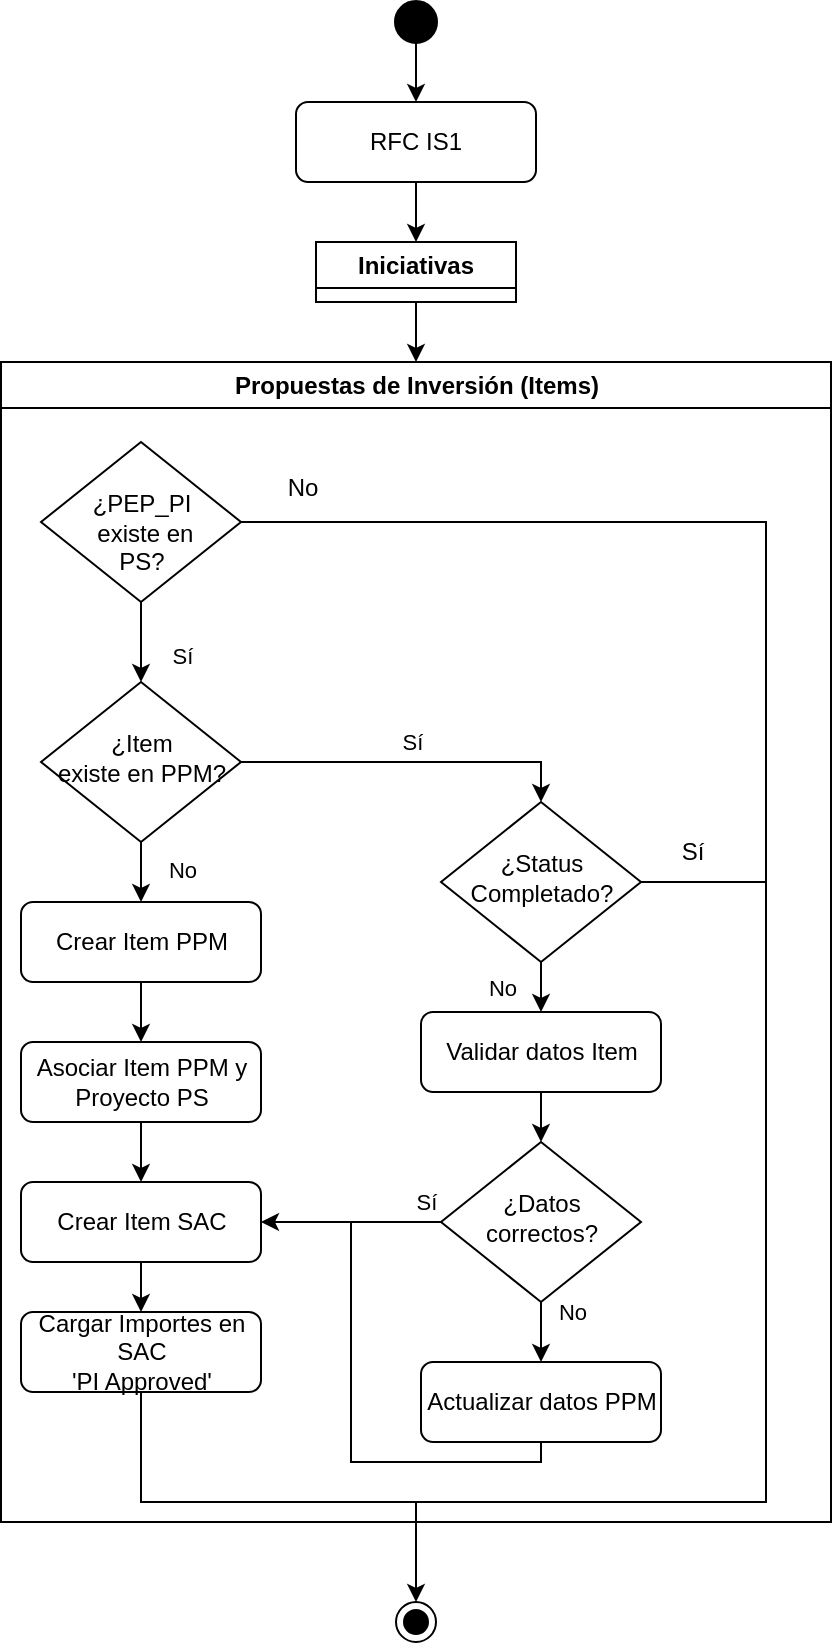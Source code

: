 <mxfile version="22.1.8" type="github">
  <diagram id="C5RBs43oDa-KdzZeNtuy" name="Page-1">
    <mxGraphModel dx="1582" dy="854" grid="1" gridSize="10" guides="1" tooltips="1" connect="1" arrows="1" fold="1" page="0" pageScale="1" pageWidth="827" pageHeight="1169" math="0" shadow="0">
      <root>
        <mxCell id="WIyWlLk6GJQsqaUBKTNV-0" />
        <mxCell id="WIyWlLk6GJQsqaUBKTNV-1" parent="WIyWlLk6GJQsqaUBKTNV-0" />
        <mxCell id="JY8X9G6Nhq-8xD8usxKT-55" value="Propuestas de Inversión (Items)" style="swimlane;whiteSpace=wrap;html=1;startSize=23;" parent="WIyWlLk6GJQsqaUBKTNV-1" vertex="1">
          <mxGeometry x="157.5" y="240" width="415" height="580" as="geometry">
            <mxRectangle x="80" y="200" width="100" height="30" as="alternateBounds" />
          </mxGeometry>
        </mxCell>
        <mxCell id="JY8X9G6Nhq-8xD8usxKT-56" value="¿Item &lt;br&gt;existe en PPM?" style="rhombus;whiteSpace=wrap;html=1;shadow=0;fontFamily=Helvetica;fontSize=12;align=center;strokeWidth=1;spacing=6;spacingTop=-4;" parent="JY8X9G6Nhq-8xD8usxKT-55" vertex="1">
          <mxGeometry x="20" y="160" width="100" height="80" as="geometry" />
        </mxCell>
        <mxCell id="JY8X9G6Nhq-8xD8usxKT-57" value="Crear Item PPM" style="rounded=1;whiteSpace=wrap;html=1;fontSize=12;glass=0;strokeWidth=1;shadow=0;" parent="JY8X9G6Nhq-8xD8usxKT-55" vertex="1">
          <mxGeometry x="10" y="270" width="120" height="40" as="geometry" />
        </mxCell>
        <mxCell id="JY8X9G6Nhq-8xD8usxKT-58" value="No" style="rounded=0;html=1;jettySize=auto;orthogonalLoop=1;fontSize=11;endArrow=classic;endFill=1;endSize=6;strokeWidth=1;shadow=0;labelBackgroundColor=none;edgeStyle=orthogonalEdgeStyle;" parent="JY8X9G6Nhq-8xD8usxKT-55" source="JY8X9G6Nhq-8xD8usxKT-56" target="JY8X9G6Nhq-8xD8usxKT-57" edge="1">
          <mxGeometry x="0.333" y="20" relative="1" as="geometry">
            <mxPoint as="offset" />
          </mxGeometry>
        </mxCell>
        <mxCell id="JY8X9G6Nhq-8xD8usxKT-60" value="Sí" style="edgeStyle=orthogonalEdgeStyle;rounded=0;html=1;jettySize=auto;orthogonalLoop=1;fontSize=11;endArrow=classic;endFill=1;strokeWidth=1;shadow=0;labelBackgroundColor=none;entryX=0.5;entryY=0;entryDx=0;entryDy=0;" parent="JY8X9G6Nhq-8xD8usxKT-55" source="JY8X9G6Nhq-8xD8usxKT-56" target="JY8X9G6Nhq-8xD8usxKT-64" edge="1">
          <mxGeometry y="10" relative="1" as="geometry">
            <mxPoint as="offset" />
            <Array as="points">
              <mxPoint x="270" y="200" />
            </Array>
            <mxPoint x="270" y="230" as="targetPoint" />
          </mxGeometry>
        </mxCell>
        <mxCell id="mInPILEUASvVTdVGTtq3-22" style="edgeStyle=orthogonalEdgeStyle;rounded=0;orthogonalLoop=1;jettySize=auto;html=1;exitX=0.5;exitY=1;exitDx=0;exitDy=0;entryX=0.5;entryY=1;entryDx=0;entryDy=0;endArrow=none;endFill=0;" edge="1" parent="JY8X9G6Nhq-8xD8usxKT-55" source="JY8X9G6Nhq-8xD8usxKT-63" target="JY8X9G6Nhq-8xD8usxKT-55">
          <mxGeometry relative="1" as="geometry">
            <Array as="points">
              <mxPoint x="70" y="570" />
              <mxPoint x="208" y="570" />
            </Array>
          </mxGeometry>
        </mxCell>
        <mxCell id="JY8X9G6Nhq-8xD8usxKT-63" value="Cargar Importes en SAC&lt;br&gt;&#39;PI Approved&#39;" style="rounded=1;whiteSpace=wrap;html=1;fontSize=12;glass=0;strokeWidth=1;shadow=0;" parent="JY8X9G6Nhq-8xD8usxKT-55" vertex="1">
          <mxGeometry x="10" y="475" width="120" height="40" as="geometry" />
        </mxCell>
        <mxCell id="mInPILEUASvVTdVGTtq3-11" style="rounded=0;orthogonalLoop=1;jettySize=auto;html=1;exitX=1;exitY=0.5;exitDx=0;exitDy=0;strokeColor=default;endArrow=none;endFill=0;" edge="1" parent="JY8X9G6Nhq-8xD8usxKT-55" source="JY8X9G6Nhq-8xD8usxKT-64">
          <mxGeometry relative="1" as="geometry">
            <mxPoint x="382.5" y="260" as="targetPoint" />
          </mxGeometry>
        </mxCell>
        <mxCell id="JY8X9G6Nhq-8xD8usxKT-64" value="¿Status Completado?" style="rhombus;whiteSpace=wrap;html=1;shadow=0;fontFamily=Helvetica;fontSize=12;align=center;strokeWidth=1;spacing=6;spacingTop=-4;" parent="JY8X9G6Nhq-8xD8usxKT-55" vertex="1">
          <mxGeometry x="220" y="220" width="100" height="80" as="geometry" />
        </mxCell>
        <mxCell id="JY8X9G6Nhq-8xD8usxKT-68" value="¿Datos correctos?" style="rhombus;shadow=0;fontFamily=Helvetica;fontSize=12;align=center;strokeWidth=1;spacing=6;spacingTop=-4;html=1;labelPosition=center;verticalLabelPosition=middle;verticalAlign=middle;whiteSpace=wrap;" parent="JY8X9G6Nhq-8xD8usxKT-55" vertex="1">
          <mxGeometry x="220" y="390" width="100" height="80" as="geometry" />
        </mxCell>
        <mxCell id="JY8X9G6Nhq-8xD8usxKT-69" value="No" style="edgeStyle=orthogonalEdgeStyle;rounded=0;html=1;jettySize=auto;orthogonalLoop=1;fontSize=11;endArrow=classic;endFill=1;strokeWidth=1;shadow=0;labelBackgroundColor=none;exitX=0.5;exitY=1;exitDx=0;exitDy=0;entryX=0.5;entryY=0;entryDx=0;entryDy=0;" parent="JY8X9G6Nhq-8xD8usxKT-55" source="JY8X9G6Nhq-8xD8usxKT-64" target="JY8X9G6Nhq-8xD8usxKT-75" edge="1">
          <mxGeometry y="-20" relative="1" as="geometry">
            <mxPoint as="offset" />
            <mxPoint x="180" y="440" as="sourcePoint" />
            <mxPoint x="270" y="340" as="targetPoint" />
            <Array as="points">
              <mxPoint x="270" y="320" />
            </Array>
          </mxGeometry>
        </mxCell>
        <mxCell id="JY8X9G6Nhq-8xD8usxKT-70" style="edgeStyle=orthogonalEdgeStyle;rounded=0;orthogonalLoop=1;jettySize=auto;html=1;exitX=0.5;exitY=1;exitDx=0;exitDy=0;entryX=0.5;entryY=0;entryDx=0;entryDy=0;" parent="JY8X9G6Nhq-8xD8usxKT-55" source="JY8X9G6Nhq-8xD8usxKT-71" target="JY8X9G6Nhq-8xD8usxKT-63" edge="1">
          <mxGeometry relative="1" as="geometry">
            <mxPoint x="70" y="510" as="targetPoint" />
          </mxGeometry>
        </mxCell>
        <mxCell id="JY8X9G6Nhq-8xD8usxKT-71" value="Crear Item SAC" style="rounded=1;whiteSpace=wrap;html=1;fontSize=12;glass=0;strokeWidth=1;shadow=0;" parent="JY8X9G6Nhq-8xD8usxKT-55" vertex="1">
          <mxGeometry x="10" y="410" width="120" height="40" as="geometry" />
        </mxCell>
        <mxCell id="JY8X9G6Nhq-8xD8usxKT-72" value="Sí" style="edgeStyle=orthogonalEdgeStyle;rounded=0;html=1;jettySize=auto;orthogonalLoop=1;fontSize=11;endArrow=classic;endFill=1;strokeWidth=1;shadow=0;labelBackgroundColor=none;exitX=0;exitY=0.5;exitDx=0;exitDy=0;entryX=1;entryY=0.5;entryDx=0;entryDy=0;" parent="JY8X9G6Nhq-8xD8usxKT-55" source="JY8X9G6Nhq-8xD8usxKT-68" target="JY8X9G6Nhq-8xD8usxKT-71" edge="1">
          <mxGeometry x="-0.818" y="-10" relative="1" as="geometry">
            <mxPoint as="offset" />
            <mxPoint x="180" y="465" as="sourcePoint" />
            <mxPoint x="180" y="505" as="targetPoint" />
            <Array as="points" />
          </mxGeometry>
        </mxCell>
        <mxCell id="JY8X9G6Nhq-8xD8usxKT-73" style="edgeStyle=orthogonalEdgeStyle;rounded=0;orthogonalLoop=1;jettySize=auto;html=1;exitX=0.5;exitY=1;exitDx=0;exitDy=0;entryX=0.5;entryY=0;entryDx=0;entryDy=0;" parent="JY8X9G6Nhq-8xD8usxKT-55" source="JY8X9G6Nhq-8xD8usxKT-57" target="mInPILEUASvVTdVGTtq3-13" edge="1">
          <mxGeometry relative="1" as="geometry" />
        </mxCell>
        <mxCell id="mInPILEUASvVTdVGTtq3-19" style="edgeStyle=orthogonalEdgeStyle;rounded=0;orthogonalLoop=1;jettySize=auto;html=1;exitX=0.5;exitY=1;exitDx=0;exitDy=0;entryX=0.5;entryY=0;entryDx=0;entryDy=0;" edge="1" parent="JY8X9G6Nhq-8xD8usxKT-55" source="JY8X9G6Nhq-8xD8usxKT-75" target="JY8X9G6Nhq-8xD8usxKT-68">
          <mxGeometry relative="1" as="geometry" />
        </mxCell>
        <mxCell id="JY8X9G6Nhq-8xD8usxKT-75" value="Validar datos Item" style="rounded=1;whiteSpace=wrap;html=1;fontSize=12;glass=0;strokeWidth=1;shadow=0;" parent="JY8X9G6Nhq-8xD8usxKT-55" vertex="1">
          <mxGeometry x="210" y="325" width="120" height="40" as="geometry" />
        </mxCell>
        <mxCell id="mInPILEUASvVTdVGTtq3-0" value="&lt;br&gt;¿PEP_PI&lt;br&gt;&amp;nbsp;existe en&lt;br&gt;PS?" style="rhombus;whiteSpace=wrap;html=1;shadow=0;fontFamily=Helvetica;fontSize=12;align=center;strokeWidth=1;spacing=6;spacingTop=-4;" vertex="1" parent="JY8X9G6Nhq-8xD8usxKT-55">
          <mxGeometry x="20" y="40" width="100" height="80" as="geometry" />
        </mxCell>
        <mxCell id="mInPILEUASvVTdVGTtq3-1" value="Sí" style="rounded=0;html=1;jettySize=auto;orthogonalLoop=1;fontSize=11;endArrow=classic;endFill=1;endSize=6;strokeWidth=1;shadow=0;labelBackgroundColor=none;edgeStyle=orthogonalEdgeStyle;entryX=0.5;entryY=0;entryDx=0;entryDy=0;" edge="1" parent="JY8X9G6Nhq-8xD8usxKT-55" source="mInPILEUASvVTdVGTtq3-0" target="JY8X9G6Nhq-8xD8usxKT-56">
          <mxGeometry x="0.333" y="20" relative="1" as="geometry">
            <mxPoint as="offset" />
            <mxPoint x="70" y="160" as="targetPoint" />
          </mxGeometry>
        </mxCell>
        <mxCell id="mInPILEUASvVTdVGTtq3-9" value="No" style="text;html=1;align=center;verticalAlign=middle;resizable=0;points=[];autosize=1;strokeColor=none;fillColor=none;" vertex="1" parent="JY8X9G6Nhq-8xD8usxKT-55">
          <mxGeometry x="130" y="48" width="40" height="30" as="geometry" />
        </mxCell>
        <mxCell id="mInPILEUASvVTdVGTtq3-14" style="edgeStyle=orthogonalEdgeStyle;rounded=0;orthogonalLoop=1;jettySize=auto;html=1;exitX=0.5;exitY=1;exitDx=0;exitDy=0;entryX=0.5;entryY=0;entryDx=0;entryDy=0;" edge="1" parent="JY8X9G6Nhq-8xD8usxKT-55" source="mInPILEUASvVTdVGTtq3-13" target="JY8X9G6Nhq-8xD8usxKT-71">
          <mxGeometry relative="1" as="geometry" />
        </mxCell>
        <mxCell id="mInPILEUASvVTdVGTtq3-13" value="Asociar Item PPM y Proyecto PS" style="rounded=1;whiteSpace=wrap;html=1;fontSize=12;glass=0;strokeWidth=1;shadow=0;" vertex="1" parent="JY8X9G6Nhq-8xD8usxKT-55">
          <mxGeometry x="10" y="340" width="120" height="40" as="geometry" />
        </mxCell>
        <mxCell id="mInPILEUASvVTdVGTtq3-16" style="edgeStyle=orthogonalEdgeStyle;rounded=0;orthogonalLoop=1;jettySize=auto;html=1;exitX=0.5;exitY=1;exitDx=0;exitDy=0;endArrow=none;endFill=0;" edge="1" parent="JY8X9G6Nhq-8xD8usxKT-55" source="mInPILEUASvVTdVGTtq3-18">
          <mxGeometry relative="1" as="geometry">
            <mxPoint x="510" y="450" as="sourcePoint" />
            <mxPoint x="175" y="430" as="targetPoint" />
            <Array as="points">
              <mxPoint x="270" y="550" />
              <mxPoint x="175" y="550" />
            </Array>
          </mxGeometry>
        </mxCell>
        <mxCell id="mInPILEUASvVTdVGTtq3-17" value="No" style="rounded=0;html=1;jettySize=auto;orthogonalLoop=1;fontSize=11;endArrow=classic;endFill=1;endSize=6;strokeWidth=1;shadow=0;labelBackgroundColor=none;edgeStyle=orthogonalEdgeStyle;entryX=0.5;entryY=0;entryDx=0;entryDy=0;exitX=0.5;exitY=1;exitDx=0;exitDy=0;" edge="1" parent="JY8X9G6Nhq-8xD8usxKT-55" target="mInPILEUASvVTdVGTtq3-18" source="JY8X9G6Nhq-8xD8usxKT-68">
          <mxGeometry x="-0.715" y="15" relative="1" as="geometry">
            <mxPoint as="offset" />
            <mxPoint x="270" y="500" as="sourcePoint" />
            <mxPoint x="430" y="430" as="targetPoint" />
            <Array as="points">
              <mxPoint x="270" y="500" />
              <mxPoint x="270" y="500" />
            </Array>
          </mxGeometry>
        </mxCell>
        <mxCell id="mInPILEUASvVTdVGTtq3-18" value="Actualizar datos PPM" style="rounded=1;whiteSpace=wrap;html=1;fontSize=12;glass=0;strokeWidth=1;shadow=0;" vertex="1" parent="JY8X9G6Nhq-8xD8usxKT-55">
          <mxGeometry x="210" y="500" width="120" height="40" as="geometry" />
        </mxCell>
        <mxCell id="mInPILEUASvVTdVGTtq3-12" value="Sí" style="text;html=1;align=center;verticalAlign=middle;resizable=0;points=[];autosize=1;strokeColor=none;fillColor=none;" vertex="1" parent="JY8X9G6Nhq-8xD8usxKT-55">
          <mxGeometry x="330" y="230" width="30" height="30" as="geometry" />
        </mxCell>
        <mxCell id="JY8X9G6Nhq-8xD8usxKT-8" style="edgeStyle=orthogonalEdgeStyle;rounded=0;orthogonalLoop=1;jettySize=auto;html=1;exitX=0.5;exitY=1;exitDx=0;exitDy=0;entryX=0.5;entryY=0;entryDx=0;entryDy=0;" parent="WIyWlLk6GJQsqaUBKTNV-1" source="WIyWlLk6GJQsqaUBKTNV-3" target="JY8X9G6Nhq-8xD8usxKT-33" edge="1">
          <mxGeometry relative="1" as="geometry">
            <mxPoint x="200" y="200" as="targetPoint" />
          </mxGeometry>
        </mxCell>
        <mxCell id="WIyWlLk6GJQsqaUBKTNV-3" value="RFC IS1" style="rounded=1;whiteSpace=wrap;html=1;fontSize=12;glass=0;strokeWidth=1;shadow=0;" parent="WIyWlLk6GJQsqaUBKTNV-1" vertex="1">
          <mxGeometry x="305" y="110" width="120" height="40" as="geometry" />
        </mxCell>
        <mxCell id="JY8X9G6Nhq-8xD8usxKT-6" style="edgeStyle=orthogonalEdgeStyle;rounded=0;orthogonalLoop=1;jettySize=auto;html=1;exitX=0.5;exitY=1;exitDx=0;exitDy=0;exitPerimeter=0;entryX=0.5;entryY=0;entryDx=0;entryDy=0;" parent="WIyWlLk6GJQsqaUBKTNV-1" source="JY8X9G6Nhq-8xD8usxKT-5" target="WIyWlLk6GJQsqaUBKTNV-3" edge="1">
          <mxGeometry relative="1" as="geometry" />
        </mxCell>
        <mxCell id="JY8X9G6Nhq-8xD8usxKT-5" value="" style="strokeWidth=2;html=1;shape=mxgraph.flowchart.start_2;whiteSpace=wrap;fillColor=#000000;" parent="WIyWlLk6GJQsqaUBKTNV-1" vertex="1">
          <mxGeometry x="355" y="60" width="20" height="20" as="geometry" />
        </mxCell>
        <mxCell id="JY8X9G6Nhq-8xD8usxKT-76" style="edgeStyle=orthogonalEdgeStyle;rounded=0;orthogonalLoop=1;jettySize=auto;html=1;exitX=0.5;exitY=1;exitDx=0;exitDy=0;entryX=0.5;entryY=0;entryDx=0;entryDy=0;" parent="WIyWlLk6GJQsqaUBKTNV-1" source="JY8X9G6Nhq-8xD8usxKT-33" target="JY8X9G6Nhq-8xD8usxKT-55" edge="1">
          <mxGeometry relative="1" as="geometry" />
        </mxCell>
        <mxCell id="JY8X9G6Nhq-8xD8usxKT-33" value="Iniciativas" style="swimlane;whiteSpace=wrap;html=1;" parent="WIyWlLk6GJQsqaUBKTNV-1" vertex="1" collapsed="1">
          <mxGeometry x="315" y="180" width="100" height="30" as="geometry">
            <mxRectangle x="315" y="180" width="490" height="520" as="alternateBounds" />
          </mxGeometry>
        </mxCell>
        <mxCell id="JY8X9G6Nhq-8xD8usxKT-36" value="¿Iniciativa&amp;nbsp; existe en PPM?" style="rhombus;whiteSpace=wrap;html=1;shadow=0;fontFamily=Helvetica;fontSize=12;align=center;strokeWidth=1;spacing=6;spacingTop=-4;" parent="JY8X9G6Nhq-8xD8usxKT-33" vertex="1">
          <mxGeometry x="20" y="115" width="100" height="80" as="geometry" />
        </mxCell>
        <mxCell id="JY8X9G6Nhq-8xD8usxKT-38" value="Crear Iniciativa PPM" style="rounded=1;whiteSpace=wrap;html=1;fontSize=12;glass=0;strokeWidth=1;shadow=0;" parent="JY8X9G6Nhq-8xD8usxKT-33" vertex="1">
          <mxGeometry x="10" y="235" width="120" height="40" as="geometry" />
        </mxCell>
        <mxCell id="JY8X9G6Nhq-8xD8usxKT-34" value="No" style="rounded=0;html=1;jettySize=auto;orthogonalLoop=1;fontSize=11;endArrow=classic;endFill=1;endSize=6;strokeWidth=1;shadow=0;labelBackgroundColor=none;edgeStyle=orthogonalEdgeStyle;" parent="JY8X9G6Nhq-8xD8usxKT-33" source="JY8X9G6Nhq-8xD8usxKT-36" target="JY8X9G6Nhq-8xD8usxKT-38" edge="1">
          <mxGeometry x="0.333" y="20" relative="1" as="geometry">
            <mxPoint as="offset" />
          </mxGeometry>
        </mxCell>
        <mxCell id="JY8X9G6Nhq-8xD8usxKT-40" value="Validar Atributos Iniciativa" style="rounded=1;whiteSpace=wrap;html=1;fontSize=12;glass=0;strokeWidth=1;shadow=0;" parent="JY8X9G6Nhq-8xD8usxKT-33" vertex="1">
          <mxGeometry x="210" y="185" width="120" height="40" as="geometry" />
        </mxCell>
        <mxCell id="JY8X9G6Nhq-8xD8usxKT-35" value="Sí" style="edgeStyle=orthogonalEdgeStyle;rounded=0;html=1;jettySize=auto;orthogonalLoop=1;fontSize=11;endArrow=classic;endFill=1;strokeWidth=1;shadow=0;labelBackgroundColor=none;" parent="JY8X9G6Nhq-8xD8usxKT-33" source="JY8X9G6Nhq-8xD8usxKT-36" target="JY8X9G6Nhq-8xD8usxKT-40" edge="1">
          <mxGeometry y="10" relative="1" as="geometry">
            <mxPoint as="offset" />
            <Array as="points">
              <mxPoint x="270" y="155" />
            </Array>
          </mxGeometry>
        </mxCell>
        <mxCell id="JY8X9G6Nhq-8xD8usxKT-41" style="edgeStyle=orthogonalEdgeStyle;rounded=0;orthogonalLoop=1;jettySize=auto;html=1;exitX=0.5;exitY=1;exitDx=0;exitDy=0;entryX=0.5;entryY=0;entryDx=0;entryDy=0;" parent="JY8X9G6Nhq-8xD8usxKT-33" source="JY8X9G6Nhq-8xD8usxKT-42" target="JY8X9G6Nhq-8xD8usxKT-36" edge="1">
          <mxGeometry relative="1" as="geometry" />
        </mxCell>
        <mxCell id="JY8X9G6Nhq-8xD8usxKT-42" value="Validar Datos Iniciativas (PEP_PR)" style="rounded=1;whiteSpace=wrap;html=1;fontSize=12;glass=0;strokeWidth=1;shadow=0;" parent="JY8X9G6Nhq-8xD8usxKT-33" vertex="1">
          <mxGeometry x="10" y="35" width="120" height="40" as="geometry" />
        </mxCell>
        <mxCell id="JY8X9G6Nhq-8xD8usxKT-43" value="Cargar Importes en SAC&lt;br&gt;&#39;Budget in Progress&#39;" style="rounded=1;whiteSpace=wrap;html=1;fontSize=12;glass=0;strokeWidth=1;shadow=0;" parent="JY8X9G6Nhq-8xD8usxKT-33" vertex="1">
          <mxGeometry x="10" y="470" width="120" height="40" as="geometry" />
        </mxCell>
        <mxCell id="JY8X9G6Nhq-8xD8usxKT-44" value="¿Datos correctos?" style="rhombus;whiteSpace=wrap;html=1;shadow=0;fontFamily=Helvetica;fontSize=12;align=center;strokeWidth=1;spacing=6;spacingTop=-4;" parent="JY8X9G6Nhq-8xD8usxKT-33" vertex="1">
          <mxGeometry x="220" y="265" width="100" height="80" as="geometry" />
        </mxCell>
        <mxCell id="JY8X9G6Nhq-8xD8usxKT-39" style="edgeStyle=orthogonalEdgeStyle;rounded=0;orthogonalLoop=1;jettySize=auto;html=1;exitX=0.5;exitY=1;exitDx=0;exitDy=0;entryX=0.5;entryY=0;entryDx=0;entryDy=0;" parent="JY8X9G6Nhq-8xD8usxKT-33" source="JY8X9G6Nhq-8xD8usxKT-40" target="JY8X9G6Nhq-8xD8usxKT-44" edge="1">
          <mxGeometry relative="1" as="geometry" />
        </mxCell>
        <mxCell id="JY8X9G6Nhq-8xD8usxKT-45" style="edgeStyle=orthogonalEdgeStyle;rounded=0;orthogonalLoop=1;jettySize=auto;html=1;exitX=0.5;exitY=1;exitDx=0;exitDy=0;entryX=0.5;entryY=0;entryDx=0;entryDy=0;" parent="JY8X9G6Nhq-8xD8usxKT-33" source="JY8X9G6Nhq-8xD8usxKT-14" target="JY8X9G6Nhq-8xD8usxKT-47" edge="1">
          <mxGeometry relative="1" as="geometry">
            <mxPoint x="430" y="325" as="sourcePoint" />
          </mxGeometry>
        </mxCell>
        <mxCell id="JY8X9G6Nhq-8xD8usxKT-46" value="No" style="rounded=0;html=1;jettySize=auto;orthogonalLoop=1;fontSize=11;endArrow=classic;endFill=1;endSize=6;strokeWidth=1;shadow=0;labelBackgroundColor=none;edgeStyle=orthogonalEdgeStyle;entryX=0;entryY=0.5;entryDx=0;entryDy=0;" parent="JY8X9G6Nhq-8xD8usxKT-33" target="JY8X9G6Nhq-8xD8usxKT-14" edge="1">
          <mxGeometry x="-0.002" y="15" relative="1" as="geometry">
            <mxPoint as="offset" />
            <mxPoint x="320" y="305" as="sourcePoint" />
            <mxPoint x="350" y="305" as="targetPoint" />
            <Array as="points">
              <mxPoint x="360" y="305" />
            </Array>
          </mxGeometry>
        </mxCell>
        <mxCell id="JY8X9G6Nhq-8xD8usxKT-47" value="¿Iniciativa&amp;nbsp; existe en SAC?" style="rhombus;shadow=0;fontFamily=Helvetica;fontSize=12;align=center;strokeWidth=1;spacing=6;spacingTop=-4;html=1;labelPosition=center;verticalLabelPosition=middle;verticalAlign=middle;whiteSpace=wrap;" parent="JY8X9G6Nhq-8xD8usxKT-33" vertex="1">
          <mxGeometry x="220" y="375" width="100" height="80" as="geometry" />
        </mxCell>
        <mxCell id="JY8X9G6Nhq-8xD8usxKT-48" value="Sí" style="edgeStyle=orthogonalEdgeStyle;rounded=0;html=1;jettySize=auto;orthogonalLoop=1;fontSize=11;endArrow=classic;endFill=1;strokeWidth=1;shadow=0;labelBackgroundColor=none;exitX=0.5;exitY=1;exitDx=0;exitDy=0;entryX=0.5;entryY=0;entryDx=0;entryDy=0;" parent="JY8X9G6Nhq-8xD8usxKT-33" source="JY8X9G6Nhq-8xD8usxKT-44" target="JY8X9G6Nhq-8xD8usxKT-47" edge="1">
          <mxGeometry y="-20" relative="1" as="geometry">
            <mxPoint as="offset" />
            <mxPoint x="180" y="395" as="sourcePoint" />
            <mxPoint x="330" y="425" as="targetPoint" />
            <Array as="points">
              <mxPoint x="270" y="355" />
              <mxPoint x="270" y="355" />
            </Array>
          </mxGeometry>
        </mxCell>
        <mxCell id="JY8X9G6Nhq-8xD8usxKT-49" style="edgeStyle=orthogonalEdgeStyle;rounded=0;orthogonalLoop=1;jettySize=auto;html=1;exitX=0.5;exitY=1;exitDx=0;exitDy=0;entryX=0.5;entryY=0;entryDx=0;entryDy=0;" parent="JY8X9G6Nhq-8xD8usxKT-33" source="JY8X9G6Nhq-8xD8usxKT-50" target="JY8X9G6Nhq-8xD8usxKT-43" edge="1">
          <mxGeometry relative="1" as="geometry">
            <mxPoint x="70" y="465" as="targetPoint" />
          </mxGeometry>
        </mxCell>
        <mxCell id="JY8X9G6Nhq-8xD8usxKT-50" value="Crear Iniciativa SAC" style="rounded=1;whiteSpace=wrap;html=1;fontSize=12;glass=0;strokeWidth=1;shadow=0;" parent="JY8X9G6Nhq-8xD8usxKT-33" vertex="1">
          <mxGeometry x="10" y="395" width="120" height="40" as="geometry" />
        </mxCell>
        <mxCell id="JY8X9G6Nhq-8xD8usxKT-51" value="No" style="edgeStyle=orthogonalEdgeStyle;rounded=0;html=1;jettySize=auto;orthogonalLoop=1;fontSize=11;endArrow=classic;endFill=1;strokeWidth=1;shadow=0;labelBackgroundColor=none;exitX=0;exitY=0.5;exitDx=0;exitDy=0;entryX=1;entryY=0.5;entryDx=0;entryDy=0;" parent="JY8X9G6Nhq-8xD8usxKT-33" source="JY8X9G6Nhq-8xD8usxKT-47" target="JY8X9G6Nhq-8xD8usxKT-50" edge="1">
          <mxGeometry y="-20" relative="1" as="geometry">
            <mxPoint as="offset" />
            <mxPoint x="180" y="420" as="sourcePoint" />
            <mxPoint x="180" y="460" as="targetPoint" />
            <Array as="points" />
          </mxGeometry>
        </mxCell>
        <mxCell id="JY8X9G6Nhq-8xD8usxKT-37" style="edgeStyle=orthogonalEdgeStyle;rounded=0;orthogonalLoop=1;jettySize=auto;html=1;exitX=0.5;exitY=1;exitDx=0;exitDy=0;entryX=0.5;entryY=0;entryDx=0;entryDy=0;" parent="JY8X9G6Nhq-8xD8usxKT-33" source="JY8X9G6Nhq-8xD8usxKT-38" target="JY8X9G6Nhq-8xD8usxKT-50" edge="1">
          <mxGeometry relative="1" as="geometry" />
        </mxCell>
        <mxCell id="JY8X9G6Nhq-8xD8usxKT-52" value="Sí" style="edgeStyle=orthogonalEdgeStyle;rounded=0;html=1;jettySize=auto;orthogonalLoop=1;fontSize=11;endArrow=classic;endFill=1;strokeWidth=1;shadow=0;labelBackgroundColor=none;exitX=0.5;exitY=1;exitDx=0;exitDy=0;entryX=1;entryY=0.5;entryDx=0;entryDy=0;" parent="JY8X9G6Nhq-8xD8usxKT-33" source="JY8X9G6Nhq-8xD8usxKT-47" edge="1">
          <mxGeometry x="0.059" y="-15" relative="1" as="geometry">
            <mxPoint as="offset" />
            <mxPoint x="270" y="495" as="sourcePoint" />
            <mxPoint x="130" y="485" as="targetPoint" />
            <Array as="points">
              <mxPoint x="270" y="485" />
            </Array>
          </mxGeometry>
        </mxCell>
        <mxCell id="JY8X9G6Nhq-8xD8usxKT-14" value="Actualizar datos PPM" style="rounded=1;whiteSpace=wrap;html=1;fontSize=12;glass=0;strokeWidth=1;shadow=0;" parent="JY8X9G6Nhq-8xD8usxKT-33" vertex="1">
          <mxGeometry x="360" y="285" width="120" height="40" as="geometry" />
        </mxCell>
        <mxCell id="mInPILEUASvVTdVGTtq3-4" value="" style="ellipse;html=1;shape=endState;fillColor=#000000;strokeColor=#000000;" vertex="1" parent="WIyWlLk6GJQsqaUBKTNV-1">
          <mxGeometry x="355" y="860" width="20" height="20" as="geometry" />
        </mxCell>
        <mxCell id="mInPILEUASvVTdVGTtq3-6" style="edgeStyle=orthogonalEdgeStyle;rounded=0;orthogonalLoop=1;jettySize=auto;html=1;exitX=1;exitY=0.5;exitDx=0;exitDy=0;entryX=0.5;entryY=0;entryDx=0;entryDy=0;" edge="1" parent="WIyWlLk6GJQsqaUBKTNV-1" source="mInPILEUASvVTdVGTtq3-0" target="mInPILEUASvVTdVGTtq3-4">
          <mxGeometry relative="1" as="geometry">
            <Array as="points">
              <mxPoint x="540" y="320" />
              <mxPoint x="540" y="810" />
              <mxPoint x="365" y="810" />
            </Array>
          </mxGeometry>
        </mxCell>
      </root>
    </mxGraphModel>
  </diagram>
</mxfile>
